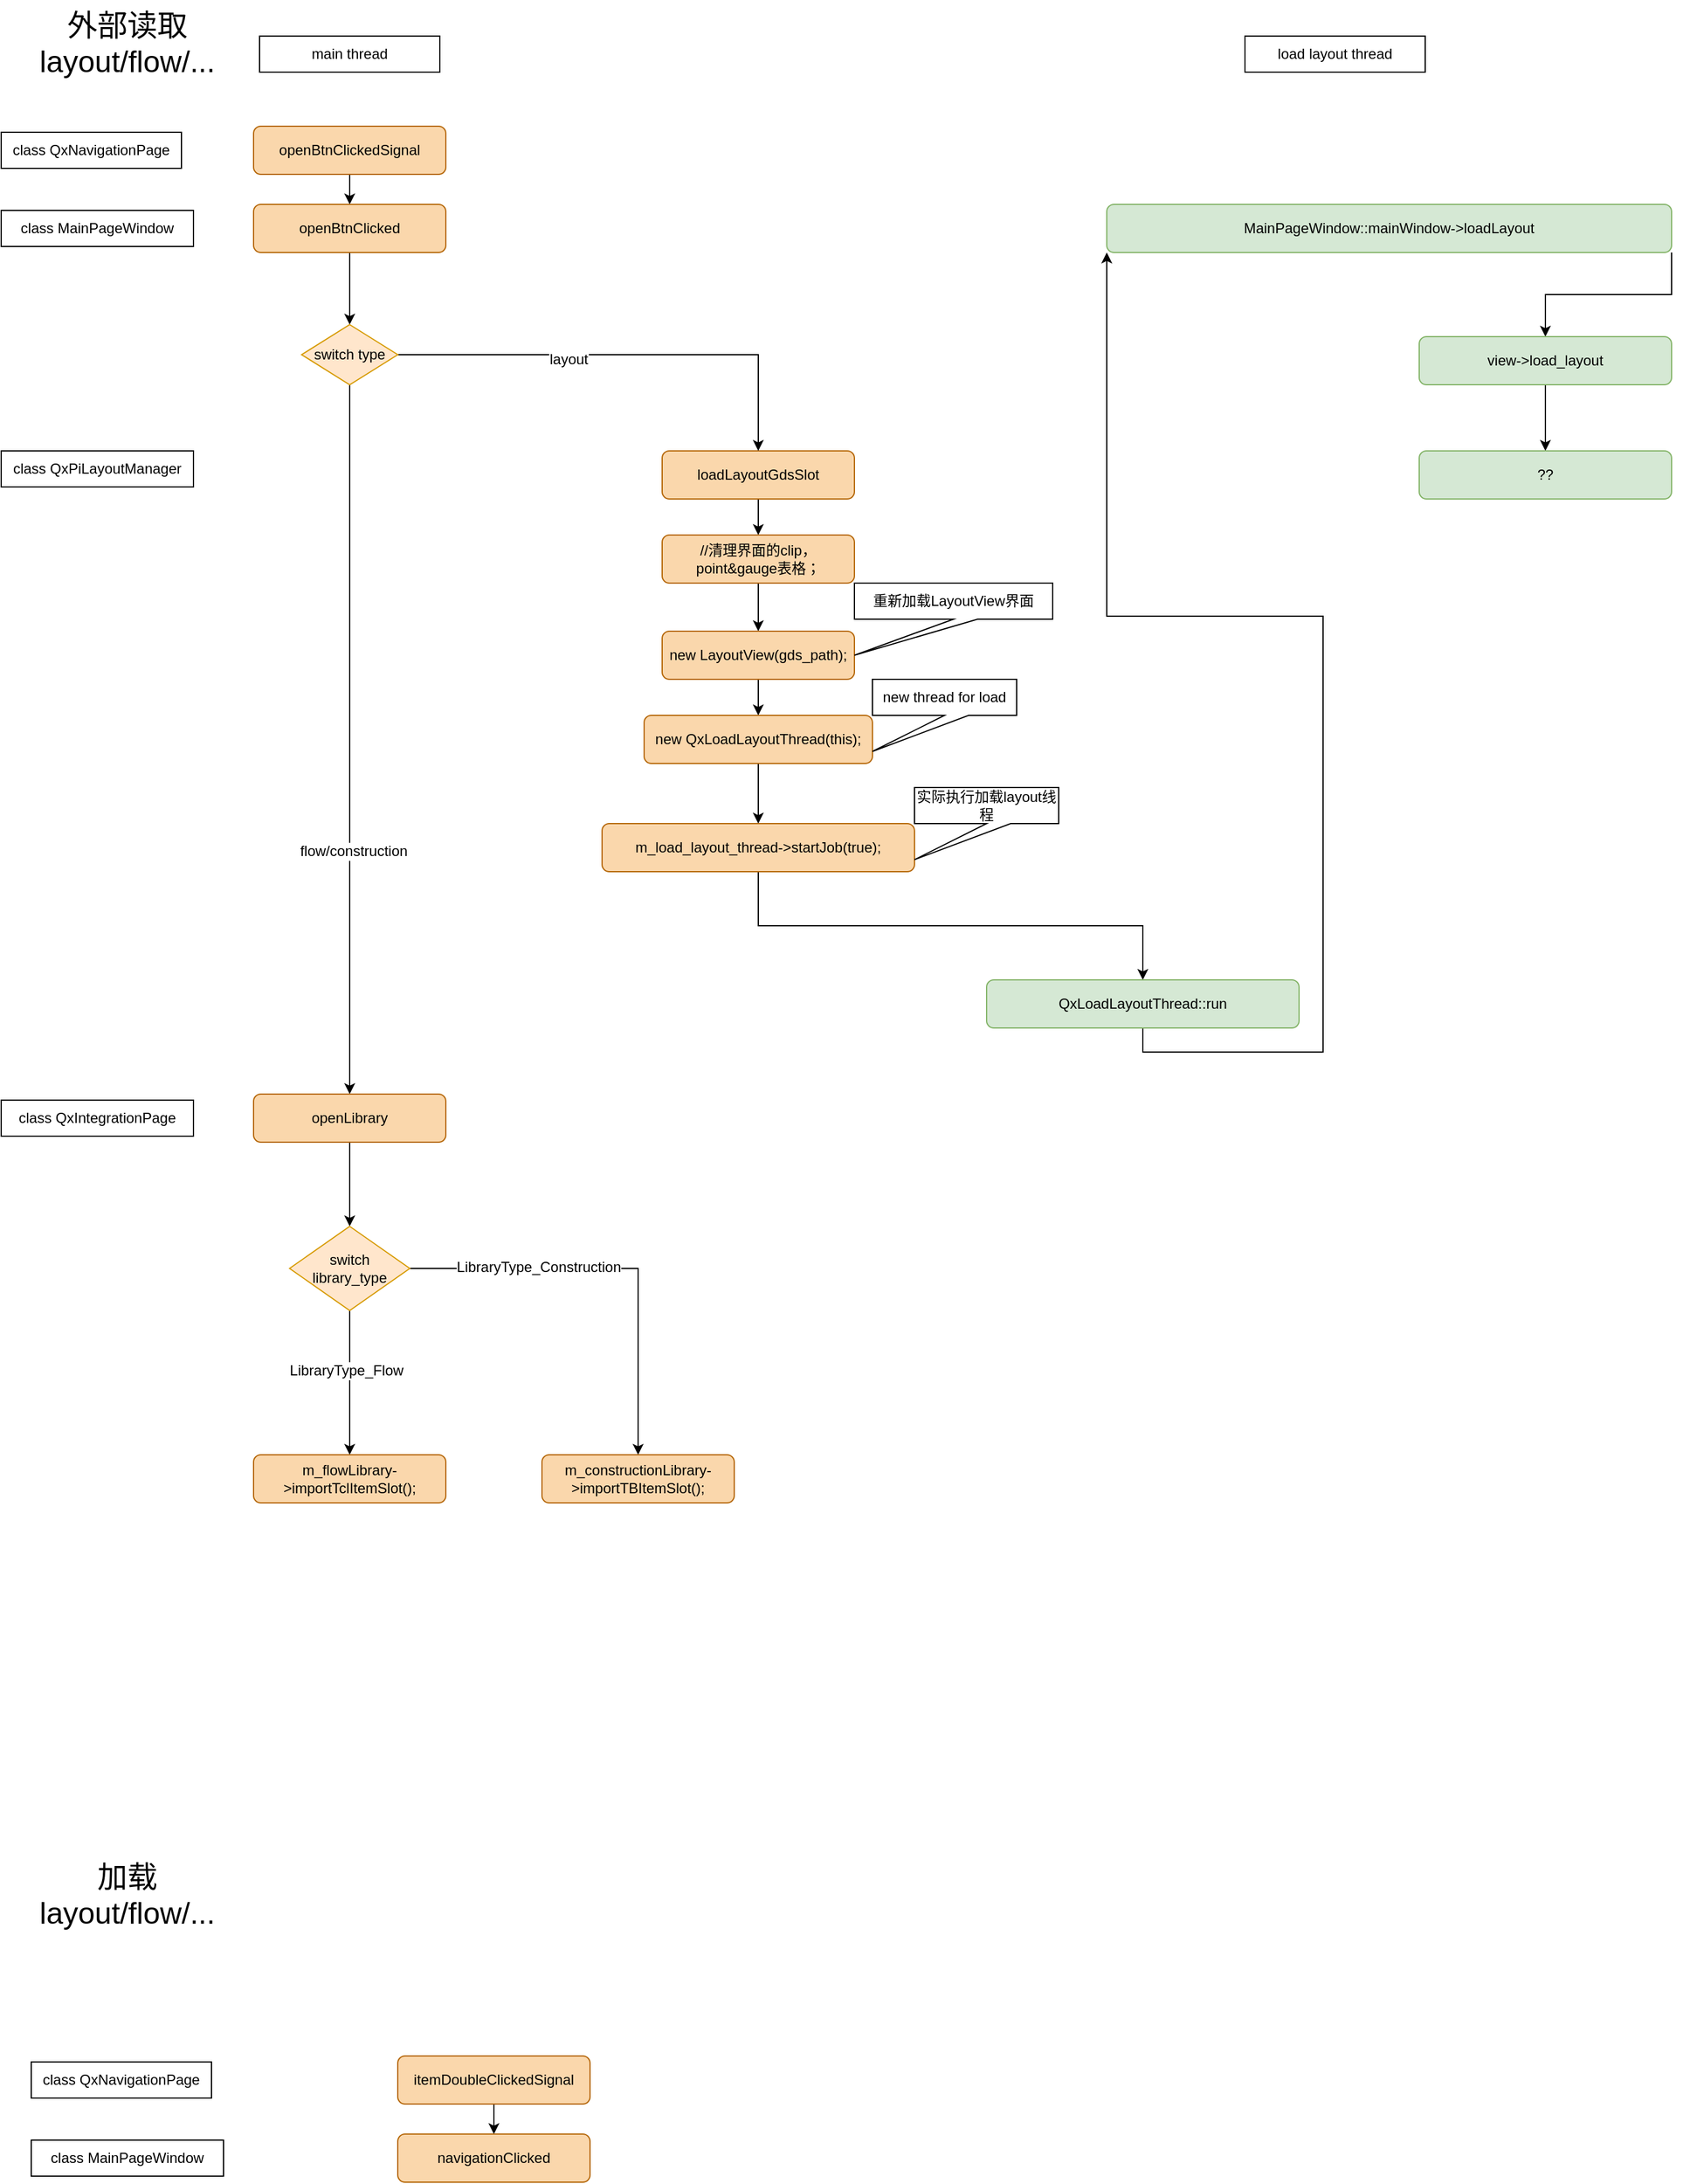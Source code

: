 <mxfile version="22.1.5" type="github">
  <diagram id="C5RBs43oDa-KdzZeNtuy" name="Page-1">
    <mxGraphModel dx="1318" dy="682" grid="1" gridSize="10" guides="1" tooltips="1" connect="1" arrows="1" fold="1" page="1" pageScale="1" pageWidth="3300" pageHeight="4681" math="0" shadow="0">
      <root>
        <mxCell id="WIyWlLk6GJQsqaUBKTNV-0" />
        <mxCell id="WIyWlLk6GJQsqaUBKTNV-1" parent="WIyWlLk6GJQsqaUBKTNV-0" />
        <mxCell id="sTVolGUjrKoJvCUlZHto-8" style="edgeStyle=orthogonalEdgeStyle;rounded=0;orthogonalLoop=1;jettySize=auto;html=1;exitX=0.5;exitY=1;exitDx=0;exitDy=0;fontFamily=Helvetica;fontSize=12;fontColor=default;" edge="1" parent="WIyWlLk6GJQsqaUBKTNV-1" source="WIyWlLk6GJQsqaUBKTNV-3" target="sTVolGUjrKoJvCUlZHto-6">
          <mxGeometry relative="1" as="geometry" />
        </mxCell>
        <mxCell id="WIyWlLk6GJQsqaUBKTNV-3" value="itemDoubleClickedSignal" style="rounded=1;whiteSpace=wrap;html=1;fontSize=12;glass=0;strokeWidth=1;shadow=0;fillColor=#fad7ac;strokeColor=#b46504;" parent="WIyWlLk6GJQsqaUBKTNV-1" vertex="1">
          <mxGeometry x="340" y="1730" width="160" height="40" as="geometry" />
        </mxCell>
        <mxCell id="sTVolGUjrKoJvCUlZHto-0" value="&lt;p style=&quot;language:zh-CN;margin-top:0pt;margin-bottom:0pt;margin-left:0in;&lt;br/&gt;text-align:left;direction:ltr;unicode-bidi:embed;mso-line-break-override:none;&lt;br/&gt;word-break:normal;punctuation-wrap:hanging&quot;&gt;class MainPageWindow&lt;/p&gt;" style="rounded=0;whiteSpace=wrap;html=1;" vertex="1" parent="WIyWlLk6GJQsqaUBKTNV-1">
          <mxGeometry x="10" y="195" width="160" height="30" as="geometry" />
        </mxCell>
        <mxCell id="sTVolGUjrKoJvCUlZHto-1" value="&lt;p style=&quot;language:zh-CN;margin-top:0pt;margin-bottom:0pt;margin-left:0in;&lt;br/&gt;text-align:left;direction:ltr;unicode-bidi:embed;mso-line-break-override:none;&lt;br/&gt;word-break:normal;punctuation-wrap:hanging&quot;&gt;class&amp;nbsp;QxNavigationPage&lt;/p&gt;" style="rounded=0;whiteSpace=wrap;html=1;" vertex="1" parent="WIyWlLk6GJQsqaUBKTNV-1">
          <mxGeometry x="10" y="130" width="150" height="30" as="geometry" />
        </mxCell>
        <mxCell id="sTVolGUjrKoJvCUlZHto-2" value="&lt;p style=&quot;language:zh-CN;margin-top:0pt;margin-bottom:0pt;margin-left:0in;&lt;br/&gt;text-align:left;direction:ltr;unicode-bidi:embed;mso-line-break-override:none;&lt;br/&gt;word-break:normal;punctuation-wrap:hanging&quot;&gt;class QxPiLayoutManager&lt;/p&gt;" style="rounded=0;whiteSpace=wrap;html=1;" vertex="1" parent="WIyWlLk6GJQsqaUBKTNV-1">
          <mxGeometry x="10" y="395" width="160" height="30" as="geometry" />
        </mxCell>
        <mxCell id="sTVolGUjrKoJvCUlZHto-9" style="edgeStyle=orthogonalEdgeStyle;rounded=0;orthogonalLoop=1;jettySize=auto;html=1;exitX=0.5;exitY=1;exitDx=0;exitDy=0;fontFamily=Helvetica;fontSize=12;fontColor=default;" edge="1" parent="WIyWlLk6GJQsqaUBKTNV-1" source="sTVolGUjrKoJvCUlZHto-4" target="sTVolGUjrKoJvCUlZHto-5">
          <mxGeometry relative="1" as="geometry" />
        </mxCell>
        <mxCell id="sTVolGUjrKoJvCUlZHto-4" value="openBtnClickedSignal" style="rounded=1;whiteSpace=wrap;html=1;fontSize=12;glass=0;strokeWidth=1;shadow=0;fillColor=#fad7ac;strokeColor=#b46504;" vertex="1" parent="WIyWlLk6GJQsqaUBKTNV-1">
          <mxGeometry x="220" y="125" width="160" height="40" as="geometry" />
        </mxCell>
        <mxCell id="sTVolGUjrKoJvCUlZHto-33" style="edgeStyle=orthogonalEdgeStyle;rounded=0;orthogonalLoop=1;jettySize=auto;html=1;exitX=0.5;exitY=1;exitDx=0;exitDy=0;fontFamily=Helvetica;fontSize=12;fontColor=default;" edge="1" parent="WIyWlLk6GJQsqaUBKTNV-1" source="sTVolGUjrKoJvCUlZHto-5" target="sTVolGUjrKoJvCUlZHto-32">
          <mxGeometry relative="1" as="geometry" />
        </mxCell>
        <mxCell id="sTVolGUjrKoJvCUlZHto-5" value="openBtnClicked" style="rounded=1;whiteSpace=wrap;html=1;fontSize=12;glass=0;strokeWidth=1;shadow=0;fillColor=#fad7ac;strokeColor=#b46504;" vertex="1" parent="WIyWlLk6GJQsqaUBKTNV-1">
          <mxGeometry x="220" y="190" width="160" height="40" as="geometry" />
        </mxCell>
        <mxCell id="sTVolGUjrKoJvCUlZHto-6" value="navigationClicked" style="rounded=1;whiteSpace=wrap;html=1;fontSize=12;glass=0;strokeWidth=1;shadow=0;fillColor=#fad7ac;strokeColor=#b46504;" vertex="1" parent="WIyWlLk6GJQsqaUBKTNV-1">
          <mxGeometry x="340" y="1795" width="160" height="40" as="geometry" />
        </mxCell>
        <mxCell id="sTVolGUjrKoJvCUlZHto-12" style="edgeStyle=orthogonalEdgeStyle;rounded=0;orthogonalLoop=1;jettySize=auto;html=1;exitX=0.5;exitY=1;exitDx=0;exitDy=0;entryX=0.5;entryY=0;entryDx=0;entryDy=0;fontFamily=Helvetica;fontSize=12;fontColor=default;" edge="1" parent="WIyWlLk6GJQsqaUBKTNV-1" source="sTVolGUjrKoJvCUlZHto-7" target="sTVolGUjrKoJvCUlZHto-11">
          <mxGeometry relative="1" as="geometry" />
        </mxCell>
        <mxCell id="sTVolGUjrKoJvCUlZHto-7" value="loadLayoutGdsSlot" style="rounded=1;whiteSpace=wrap;html=1;fontSize=12;glass=0;strokeWidth=1;shadow=0;fillColor=#fad7ac;strokeColor=#b46504;" vertex="1" parent="WIyWlLk6GJQsqaUBKTNV-1">
          <mxGeometry x="560" y="395" width="160" height="40" as="geometry" />
        </mxCell>
        <mxCell id="sTVolGUjrKoJvCUlZHto-16" style="edgeStyle=orthogonalEdgeStyle;rounded=0;orthogonalLoop=1;jettySize=auto;html=1;exitX=0.5;exitY=1;exitDx=0;exitDy=0;fontFamily=Helvetica;fontSize=12;fontColor=default;" edge="1" parent="WIyWlLk6GJQsqaUBKTNV-1" source="sTVolGUjrKoJvCUlZHto-11" target="sTVolGUjrKoJvCUlZHto-13">
          <mxGeometry relative="1" as="geometry" />
        </mxCell>
        <mxCell id="sTVolGUjrKoJvCUlZHto-11" value="//清理界面的clip，point&amp;amp;gauge表格；" style="rounded=1;whiteSpace=wrap;html=1;fontSize=12;glass=0;strokeWidth=1;shadow=0;fillColor=#fad7ac;strokeColor=#b46504;" vertex="1" parent="WIyWlLk6GJQsqaUBKTNV-1">
          <mxGeometry x="560" y="465" width="160" height="40" as="geometry" />
        </mxCell>
        <mxCell id="sTVolGUjrKoJvCUlZHto-17" style="edgeStyle=orthogonalEdgeStyle;rounded=0;orthogonalLoop=1;jettySize=auto;html=1;exitX=0.5;exitY=1;exitDx=0;exitDy=0;entryX=0.5;entryY=0;entryDx=0;entryDy=0;fontFamily=Helvetica;fontSize=12;fontColor=default;" edge="1" parent="WIyWlLk6GJQsqaUBKTNV-1" source="sTVolGUjrKoJvCUlZHto-13" target="sTVolGUjrKoJvCUlZHto-15">
          <mxGeometry relative="1" as="geometry" />
        </mxCell>
        <mxCell id="sTVolGUjrKoJvCUlZHto-13" value="new LayoutView(gds_path);" style="rounded=1;whiteSpace=wrap;html=1;fontSize=12;glass=0;strokeWidth=1;shadow=0;fillColor=#fad7ac;strokeColor=#b46504;" vertex="1" parent="WIyWlLk6GJQsqaUBKTNV-1">
          <mxGeometry x="560" y="545" width="160" height="40" as="geometry" />
        </mxCell>
        <mxCell id="sTVolGUjrKoJvCUlZHto-22" style="edgeStyle=orthogonalEdgeStyle;rounded=0;orthogonalLoop=1;jettySize=auto;html=1;exitX=0.5;exitY=1;exitDx=0;exitDy=0;fontFamily=Helvetica;fontSize=12;fontColor=default;" edge="1" parent="WIyWlLk6GJQsqaUBKTNV-1" source="sTVolGUjrKoJvCUlZHto-15" target="sTVolGUjrKoJvCUlZHto-20">
          <mxGeometry relative="1" as="geometry" />
        </mxCell>
        <mxCell id="sTVolGUjrKoJvCUlZHto-15" value="new QxLoadLayoutThread(this);" style="rounded=1;whiteSpace=wrap;html=1;fontSize=12;glass=0;strokeWidth=1;shadow=0;fillColor=#fad7ac;strokeColor=#b46504;" vertex="1" parent="WIyWlLk6GJQsqaUBKTNV-1">
          <mxGeometry x="545" y="615" width="190" height="40" as="geometry" />
        </mxCell>
        <mxCell id="sTVolGUjrKoJvCUlZHto-18" value="new thread for load" style="shape=callout;whiteSpace=wrap;html=1;perimeter=calloutPerimeter;rounded=0;strokeColor=default;align=center;verticalAlign=middle;fontFamily=Helvetica;fontSize=12;fontColor=default;fillColor=default;position2=0;" vertex="1" parent="WIyWlLk6GJQsqaUBKTNV-1">
          <mxGeometry x="735" y="585" width="120" height="60" as="geometry" />
        </mxCell>
        <mxCell id="sTVolGUjrKoJvCUlZHto-19" value="重新加载LayoutView界面" style="shape=callout;whiteSpace=wrap;html=1;perimeter=calloutPerimeter;rounded=0;strokeColor=default;align=center;verticalAlign=middle;fontFamily=Helvetica;fontSize=12;fontColor=default;fillColor=default;position2=0;" vertex="1" parent="WIyWlLk6GJQsqaUBKTNV-1">
          <mxGeometry x="720" y="505" width="165" height="60" as="geometry" />
        </mxCell>
        <mxCell id="sTVolGUjrKoJvCUlZHto-24" style="edgeStyle=orthogonalEdgeStyle;rounded=0;orthogonalLoop=1;jettySize=auto;html=1;exitX=0.5;exitY=1;exitDx=0;exitDy=0;fontFamily=Helvetica;fontSize=12;fontColor=default;" edge="1" parent="WIyWlLk6GJQsqaUBKTNV-1" source="sTVolGUjrKoJvCUlZHto-20" target="sTVolGUjrKoJvCUlZHto-23">
          <mxGeometry relative="1" as="geometry" />
        </mxCell>
        <mxCell id="sTVolGUjrKoJvCUlZHto-20" value="m_load_layout_thread-&amp;gt;startJob(true);" style="rounded=1;whiteSpace=wrap;html=1;fontSize=12;glass=0;strokeWidth=1;shadow=0;fillColor=#fad7ac;strokeColor=#b46504;" vertex="1" parent="WIyWlLk6GJQsqaUBKTNV-1">
          <mxGeometry x="510" y="705" width="260" height="40" as="geometry" />
        </mxCell>
        <mxCell id="sTVolGUjrKoJvCUlZHto-21" value="实际执行加载layout线程" style="shape=callout;whiteSpace=wrap;html=1;perimeter=calloutPerimeter;rounded=0;strokeColor=default;align=center;verticalAlign=middle;fontFamily=Helvetica;fontSize=12;fontColor=default;fillColor=default;position2=0;" vertex="1" parent="WIyWlLk6GJQsqaUBKTNV-1">
          <mxGeometry x="770" y="675" width="120" height="60" as="geometry" />
        </mxCell>
        <mxCell id="sTVolGUjrKoJvCUlZHto-27" style="edgeStyle=orthogonalEdgeStyle;rounded=0;orthogonalLoop=1;jettySize=auto;html=1;exitX=0.5;exitY=1;exitDx=0;exitDy=0;fontFamily=Helvetica;fontSize=12;fontColor=default;entryX=0;entryY=1;entryDx=0;entryDy=0;" edge="1" parent="WIyWlLk6GJQsqaUBKTNV-1" source="sTVolGUjrKoJvCUlZHto-23" target="sTVolGUjrKoJvCUlZHto-26">
          <mxGeometry relative="1" as="geometry">
            <mxPoint x="630" y="250" as="targetPoint" />
          </mxGeometry>
        </mxCell>
        <mxCell id="sTVolGUjrKoJvCUlZHto-23" value="QxLoadLayoutThread::run" style="rounded=1;whiteSpace=wrap;html=1;fontSize=12;glass=0;strokeWidth=1;shadow=0;fillColor=#d5e8d4;strokeColor=#82b366;" vertex="1" parent="WIyWlLk6GJQsqaUBKTNV-1">
          <mxGeometry x="830" y="835" width="260" height="40" as="geometry" />
        </mxCell>
        <mxCell id="sTVolGUjrKoJvCUlZHto-31" style="edgeStyle=orthogonalEdgeStyle;rounded=0;orthogonalLoop=1;jettySize=auto;html=1;exitX=1;exitY=1;exitDx=0;exitDy=0;fontFamily=Helvetica;fontSize=12;fontColor=default;" edge="1" parent="WIyWlLk6GJQsqaUBKTNV-1" source="sTVolGUjrKoJvCUlZHto-26" target="sTVolGUjrKoJvCUlZHto-30">
          <mxGeometry relative="1" as="geometry" />
        </mxCell>
        <mxCell id="sTVolGUjrKoJvCUlZHto-26" value="MainPageWindow::mainWindow-&amp;gt;loadLayout" style="rounded=1;whiteSpace=wrap;html=1;fontSize=12;glass=0;strokeWidth=1;shadow=0;fillColor=#d5e8d4;strokeColor=#82b366;" vertex="1" parent="WIyWlLk6GJQsqaUBKTNV-1">
          <mxGeometry x="930" y="190" width="470" height="40" as="geometry" />
        </mxCell>
        <mxCell id="sTVolGUjrKoJvCUlZHto-28" value="&lt;p style=&quot;language:zh-CN;margin-top:0pt;margin-bottom:0pt;margin-left:0in;&lt;br/&gt;text-align:left;direction:ltr;unicode-bidi:embed;mso-line-break-override:none;&lt;br/&gt;word-break:normal;punctuation-wrap:hanging&quot;&gt;main thread&lt;/p&gt;" style="rounded=0;whiteSpace=wrap;html=1;" vertex="1" parent="WIyWlLk6GJQsqaUBKTNV-1">
          <mxGeometry x="225" y="50" width="150" height="30" as="geometry" />
        </mxCell>
        <mxCell id="sTVolGUjrKoJvCUlZHto-29" value="&lt;p style=&quot;language:zh-CN;margin-top:0pt;margin-bottom:0pt;margin-left:0in;&lt;br/&gt;text-align:left;direction:ltr;unicode-bidi:embed;mso-line-break-override:none;&lt;br/&gt;word-break:normal;punctuation-wrap:hanging&quot;&gt;load layout thread&lt;/p&gt;" style="rounded=0;whiteSpace=wrap;html=1;" vertex="1" parent="WIyWlLk6GJQsqaUBKTNV-1">
          <mxGeometry x="1045" y="50" width="150" height="30" as="geometry" />
        </mxCell>
        <mxCell id="sTVolGUjrKoJvCUlZHto-42" style="edgeStyle=orthogonalEdgeStyle;rounded=0;orthogonalLoop=1;jettySize=auto;html=1;exitX=0.5;exitY=1;exitDx=0;exitDy=0;fontFamily=Helvetica;fontSize=12;fontColor=default;" edge="1" parent="WIyWlLk6GJQsqaUBKTNV-1" source="sTVolGUjrKoJvCUlZHto-30" target="sTVolGUjrKoJvCUlZHto-41">
          <mxGeometry relative="1" as="geometry" />
        </mxCell>
        <mxCell id="sTVolGUjrKoJvCUlZHto-30" value="view-&amp;gt;load_layout" style="rounded=1;whiteSpace=wrap;html=1;fontSize=12;glass=0;strokeWidth=1;shadow=0;fillColor=#d5e8d4;strokeColor=#82b366;" vertex="1" parent="WIyWlLk6GJQsqaUBKTNV-1">
          <mxGeometry x="1190" y="300" width="210" height="40" as="geometry" />
        </mxCell>
        <mxCell id="sTVolGUjrKoJvCUlZHto-34" style="edgeStyle=orthogonalEdgeStyle;rounded=0;orthogonalLoop=1;jettySize=auto;html=1;exitX=1;exitY=0.5;exitDx=0;exitDy=0;fontFamily=Helvetica;fontSize=12;fontColor=default;" edge="1" parent="WIyWlLk6GJQsqaUBKTNV-1" source="sTVolGUjrKoJvCUlZHto-32" target="sTVolGUjrKoJvCUlZHto-7">
          <mxGeometry relative="1" as="geometry" />
        </mxCell>
        <mxCell id="sTVolGUjrKoJvCUlZHto-39" value="layout" style="edgeLabel;html=1;align=center;verticalAlign=middle;resizable=0;points=[];fontSize=12;fontFamily=Helvetica;fontColor=default;" vertex="1" connectable="0" parent="sTVolGUjrKoJvCUlZHto-34">
          <mxGeometry x="-0.253" y="-4" relative="1" as="geometry">
            <mxPoint as="offset" />
          </mxGeometry>
        </mxCell>
        <mxCell id="sTVolGUjrKoJvCUlZHto-37" style="edgeStyle=orthogonalEdgeStyle;rounded=0;orthogonalLoop=1;jettySize=auto;html=1;exitX=0.5;exitY=1;exitDx=0;exitDy=0;fontFamily=Helvetica;fontSize=12;fontColor=default;" edge="1" parent="WIyWlLk6GJQsqaUBKTNV-1" source="sTVolGUjrKoJvCUlZHto-32" target="sTVolGUjrKoJvCUlZHto-36">
          <mxGeometry relative="1" as="geometry" />
        </mxCell>
        <mxCell id="sTVolGUjrKoJvCUlZHto-38" value="flow/construction" style="edgeLabel;html=1;align=center;verticalAlign=middle;resizable=0;points=[];fontSize=12;fontFamily=Helvetica;fontColor=default;" vertex="1" connectable="0" parent="sTVolGUjrKoJvCUlZHto-37">
          <mxGeometry x="0.318" y="3" relative="1" as="geometry">
            <mxPoint y="-1" as="offset" />
          </mxGeometry>
        </mxCell>
        <mxCell id="sTVolGUjrKoJvCUlZHto-32" value="switch type" style="rhombus;whiteSpace=wrap;html=1;rounded=0;strokeColor=#d79b00;align=center;verticalAlign=middle;fontFamily=Helvetica;fontSize=12;fillColor=#ffe6cc;" vertex="1" parent="WIyWlLk6GJQsqaUBKTNV-1">
          <mxGeometry x="260" y="290" width="80" height="50" as="geometry" />
        </mxCell>
        <mxCell id="sTVolGUjrKoJvCUlZHto-44" style="edgeStyle=orthogonalEdgeStyle;rounded=0;orthogonalLoop=1;jettySize=auto;html=1;exitX=0.5;exitY=1;exitDx=0;exitDy=0;fontFamily=Helvetica;fontSize=12;fontColor=default;" edge="1" parent="WIyWlLk6GJQsqaUBKTNV-1" source="sTVolGUjrKoJvCUlZHto-36" target="sTVolGUjrKoJvCUlZHto-43">
          <mxGeometry relative="1" as="geometry" />
        </mxCell>
        <mxCell id="sTVolGUjrKoJvCUlZHto-36" value="openLibrary" style="rounded=1;whiteSpace=wrap;html=1;fontSize=12;glass=0;strokeWidth=1;shadow=0;fillColor=#fad7ac;strokeColor=#b46504;" vertex="1" parent="WIyWlLk6GJQsqaUBKTNV-1">
          <mxGeometry x="220" y="930" width="160" height="40" as="geometry" />
        </mxCell>
        <mxCell id="sTVolGUjrKoJvCUlZHto-40" value="&lt;p style=&quot;language:zh-CN;margin-top:0pt;margin-bottom:0pt;margin-left:0in;&lt;br/&gt;text-align:left;direction:ltr;unicode-bidi:embed;mso-line-break-override:none;&lt;br/&gt;word-break:normal;punctuation-wrap:hanging&quot;&gt;class QxIntegrationPage&lt;/p&gt;" style="rounded=0;whiteSpace=wrap;html=1;" vertex="1" parent="WIyWlLk6GJQsqaUBKTNV-1">
          <mxGeometry x="10" y="935" width="160" height="30" as="geometry" />
        </mxCell>
        <mxCell id="sTVolGUjrKoJvCUlZHto-41" value="??" style="rounded=1;whiteSpace=wrap;html=1;fontSize=12;glass=0;strokeWidth=1;shadow=0;fillColor=#d5e8d4;strokeColor=#82b366;" vertex="1" parent="WIyWlLk6GJQsqaUBKTNV-1">
          <mxGeometry x="1190" y="395" width="210" height="40" as="geometry" />
        </mxCell>
        <mxCell id="sTVolGUjrKoJvCUlZHto-47" style="edgeStyle=orthogonalEdgeStyle;rounded=0;orthogonalLoop=1;jettySize=auto;html=1;exitX=0.5;exitY=1;exitDx=0;exitDy=0;fontFamily=Helvetica;fontSize=12;fontColor=default;" edge="1" parent="WIyWlLk6GJQsqaUBKTNV-1" source="sTVolGUjrKoJvCUlZHto-43" target="sTVolGUjrKoJvCUlZHto-46">
          <mxGeometry relative="1" as="geometry" />
        </mxCell>
        <mxCell id="sTVolGUjrKoJvCUlZHto-52" value="LibraryType_Flow" style="edgeLabel;html=1;align=center;verticalAlign=middle;resizable=0;points=[];fontSize=12;fontFamily=Helvetica;fontColor=default;" vertex="1" connectable="0" parent="sTVolGUjrKoJvCUlZHto-47">
          <mxGeometry x="-0.167" y="-3" relative="1" as="geometry">
            <mxPoint as="offset" />
          </mxGeometry>
        </mxCell>
        <mxCell id="sTVolGUjrKoJvCUlZHto-50" style="edgeStyle=orthogonalEdgeStyle;rounded=0;orthogonalLoop=1;jettySize=auto;html=1;exitX=1;exitY=0.5;exitDx=0;exitDy=0;fontFamily=Helvetica;fontSize=12;fontColor=default;" edge="1" parent="WIyWlLk6GJQsqaUBKTNV-1" source="sTVolGUjrKoJvCUlZHto-43" target="sTVolGUjrKoJvCUlZHto-49">
          <mxGeometry relative="1" as="geometry" />
        </mxCell>
        <mxCell id="sTVolGUjrKoJvCUlZHto-51" value="LibraryType_Construction" style="edgeLabel;html=1;align=center;verticalAlign=middle;resizable=0;points=[];fontSize=12;fontFamily=Helvetica;fontColor=default;" vertex="1" connectable="0" parent="sTVolGUjrKoJvCUlZHto-50">
          <mxGeometry x="-0.379" y="1" relative="1" as="geometry">
            <mxPoint as="offset" />
          </mxGeometry>
        </mxCell>
        <mxCell id="sTVolGUjrKoJvCUlZHto-43" value="switch library_type" style="rhombus;whiteSpace=wrap;html=1;rounded=0;strokeColor=#d79b00;align=center;verticalAlign=middle;fontFamily=Helvetica;fontSize=12;fillColor=#ffe6cc;" vertex="1" parent="WIyWlLk6GJQsqaUBKTNV-1">
          <mxGeometry x="250" y="1040" width="100" height="70" as="geometry" />
        </mxCell>
        <mxCell id="sTVolGUjrKoJvCUlZHto-46" value="m_flowLibrary-&gt;importTclItemSlot();" style="rounded=1;whiteSpace=wrap;html=1;fontSize=12;glass=0;strokeWidth=1;shadow=0;fillColor=#fad7ac;strokeColor=#b46504;" vertex="1" parent="WIyWlLk6GJQsqaUBKTNV-1">
          <mxGeometry x="220" y="1230" width="160" height="40" as="geometry" />
        </mxCell>
        <mxCell id="sTVolGUjrKoJvCUlZHto-49" value="m_constructionLibrary-&amp;gt;importTBItemSlot();" style="rounded=1;whiteSpace=wrap;html=1;fontSize=12;glass=0;strokeWidth=1;shadow=0;fillColor=#fad7ac;strokeColor=#b46504;" vertex="1" parent="WIyWlLk6GJQsqaUBKTNV-1">
          <mxGeometry x="460" y="1230" width="160" height="40" as="geometry" />
        </mxCell>
        <mxCell id="sTVolGUjrKoJvCUlZHto-53" value="&lt;span style=&quot;font-size: 25px;&quot;&gt;外部读取layout/flow/...&lt;/span&gt;" style="text;html=1;strokeColor=none;fillColor=none;align=center;verticalAlign=middle;whiteSpace=wrap;rounded=0;fontSize=12;fontFamily=Helvetica;fontColor=default;" vertex="1" parent="WIyWlLk6GJQsqaUBKTNV-1">
          <mxGeometry x="20" y="20" width="190" height="70" as="geometry" />
        </mxCell>
        <mxCell id="sTVolGUjrKoJvCUlZHto-54" value="&lt;span style=&quot;font-size: 25px;&quot;&gt;加载layout/flow/...&lt;/span&gt;" style="text;html=1;strokeColor=none;fillColor=none;align=center;verticalAlign=middle;whiteSpace=wrap;rounded=0;fontSize=12;fontFamily=Helvetica;fontColor=default;" vertex="1" parent="WIyWlLk6GJQsqaUBKTNV-1">
          <mxGeometry x="20" y="1560" width="190" height="70" as="geometry" />
        </mxCell>
        <mxCell id="sTVolGUjrKoJvCUlZHto-56" value="&lt;p style=&quot;language:zh-CN;margin-top:0pt;margin-bottom:0pt;margin-left:0in;&lt;br/&gt;text-align:left;direction:ltr;unicode-bidi:embed;mso-line-break-override:none;&lt;br/&gt;word-break:normal;punctuation-wrap:hanging&quot;&gt;class MainPageWindow&lt;/p&gt;" style="rounded=0;whiteSpace=wrap;html=1;" vertex="1" parent="WIyWlLk6GJQsqaUBKTNV-1">
          <mxGeometry x="35" y="1800" width="160" height="30" as="geometry" />
        </mxCell>
        <mxCell id="sTVolGUjrKoJvCUlZHto-57" value="&lt;p style=&quot;language:zh-CN;margin-top:0pt;margin-bottom:0pt;margin-left:0in;&lt;br/&gt;text-align:left;direction:ltr;unicode-bidi:embed;mso-line-break-override:none;&lt;br/&gt;word-break:normal;punctuation-wrap:hanging&quot;&gt;class&amp;nbsp;QxNavigationPage&lt;/p&gt;" style="rounded=0;whiteSpace=wrap;html=1;" vertex="1" parent="WIyWlLk6GJQsqaUBKTNV-1">
          <mxGeometry x="35" y="1735" width="150" height="30" as="geometry" />
        </mxCell>
      </root>
    </mxGraphModel>
  </diagram>
</mxfile>
